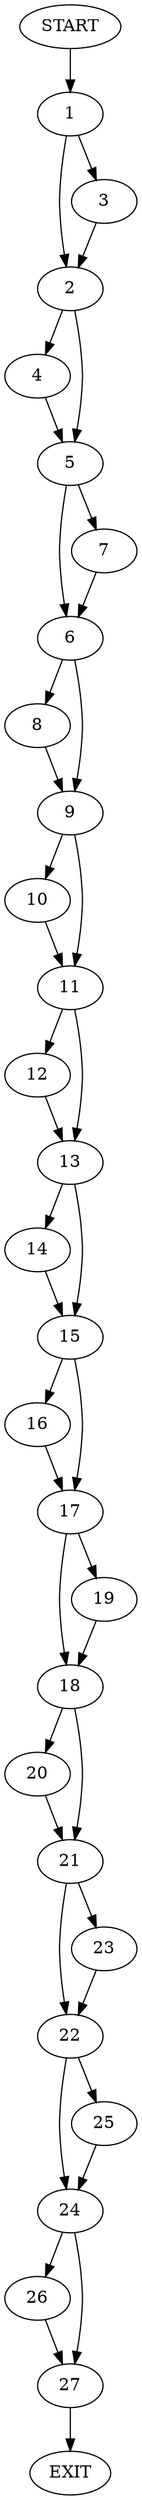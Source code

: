 digraph {
0 [label="START"]
28 [label="EXIT"]
0 -> 1
1 -> 2
1 -> 3
2 -> 4
2 -> 5
3 -> 2
4 -> 5
5 -> 6
5 -> 7
6 -> 8
6 -> 9
7 -> 6
8 -> 9
9 -> 10
9 -> 11
11 -> 12
11 -> 13
10 -> 11
12 -> 13
13 -> 14
13 -> 15
15 -> 16
15 -> 17
14 -> 15
17 -> 18
17 -> 19
16 -> 17
19 -> 18
18 -> 20
18 -> 21
21 -> 22
21 -> 23
20 -> 21
22 -> 24
22 -> 25
23 -> 22
25 -> 24
24 -> 26
24 -> 27
27 -> 28
26 -> 27
}
